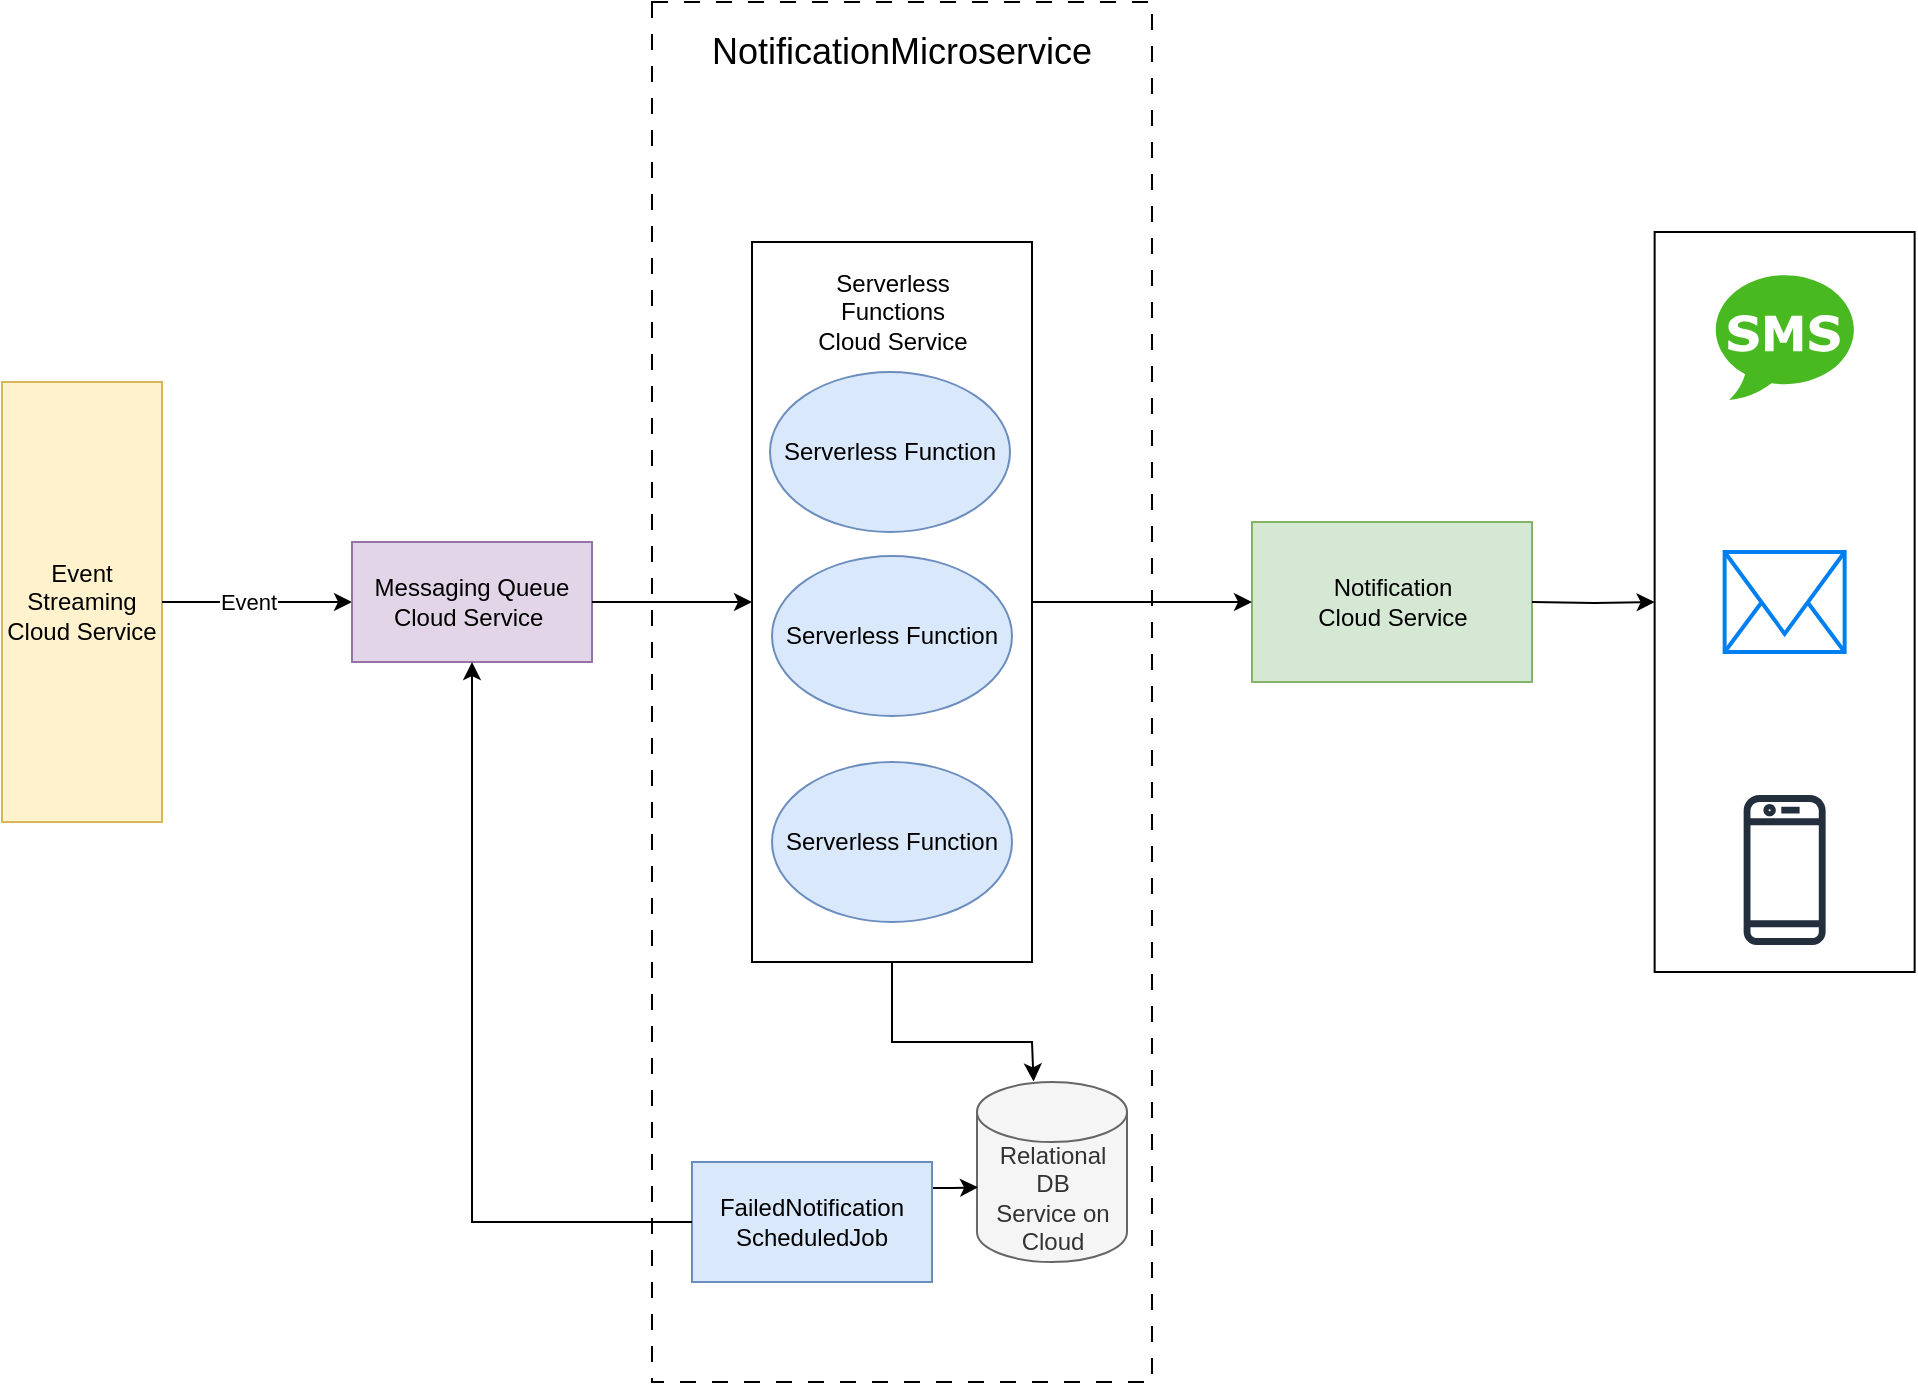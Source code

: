 <mxfile version="21.6.8" type="device">
  <diagram name="Page-1" id="XJx31KslLcZOQSzt-3BY">
    <mxGraphModel dx="1300" dy="840" grid="1" gridSize="10" guides="1" tooltips="1" connect="1" arrows="1" fold="1" page="1" pageScale="1" pageWidth="850" pageHeight="1100" math="0" shadow="0">
      <root>
        <mxCell id="0" />
        <mxCell id="1" parent="0" />
        <mxCell id="qmaH527FHQ4qSMuzf6Vc-73" value="" style="rounded=0;whiteSpace=wrap;html=1;align=right;fontSize=18;labelPosition=left;verticalLabelPosition=top;verticalAlign=bottom;horizontal=1;dashed=1;dashPattern=8 8;fillStyle=dots;strokeColor=default;fillColor=none;" vertex="1" parent="1">
          <mxGeometry x="660" y="20" width="250" height="690" as="geometry" />
        </mxCell>
        <mxCell id="qmaH527FHQ4qSMuzf6Vc-133" value="" style="rounded=0;whiteSpace=wrap;html=1;fillColor=#d5e8d4;strokeColor=#82b366;" vertex="1" parent="1">
          <mxGeometry x="960" y="280" width="140" height="80" as="geometry" />
        </mxCell>
        <mxCell id="qmaH527FHQ4qSMuzf6Vc-26" value="" style="rounded=0;whiteSpace=wrap;html=1;" vertex="1" parent="1">
          <mxGeometry x="710" y="140" width="140" height="360" as="geometry" />
        </mxCell>
        <mxCell id="qmaH527FHQ4qSMuzf6Vc-1" value="Event Streaming Cloud Service" style="rounded=0;whiteSpace=wrap;html=1;fillColor=#fff2cc;strokeColor=#d6b656;" vertex="1" parent="1">
          <mxGeometry x="335" y="210" width="80" height="220" as="geometry" />
        </mxCell>
        <mxCell id="qmaH527FHQ4qSMuzf6Vc-4" value="Serverless Function" style="ellipse;whiteSpace=wrap;html=1;fillColor=#dae8fc;strokeColor=#6c8ebf;" vertex="1" parent="1">
          <mxGeometry x="719" y="205" width="120" height="80" as="geometry" />
        </mxCell>
        <mxCell id="qmaH527FHQ4qSMuzf6Vc-6" value="Serverless Function" style="ellipse;whiteSpace=wrap;html=1;fillColor=#dae8fc;strokeColor=#6c8ebf;" vertex="1" parent="1">
          <mxGeometry x="720" y="400" width="120" height="80" as="geometry" />
        </mxCell>
        <mxCell id="qmaH527FHQ4qSMuzf6Vc-7" value="Relational&lt;br&gt;DB&lt;br&gt;Service on Cloud" style="shape=cylinder3;whiteSpace=wrap;html=1;boundedLbl=1;backgroundOutline=1;size=15;fillColor=#f5f5f5;strokeColor=#666666;fontColor=#333333;" vertex="1" parent="1">
          <mxGeometry x="822.5" y="560" width="75" height="90" as="geometry" />
        </mxCell>
        <mxCell id="qmaH527FHQ4qSMuzf6Vc-9" value="" style="endArrow=classic;html=1;rounded=0;exitX=1;exitY=0.5;exitDx=0;exitDy=0;entryX=0;entryY=0.5;entryDx=0;entryDy=0;" edge="1" parent="1" source="qmaH527FHQ4qSMuzf6Vc-1">
          <mxGeometry width="50" height="50" relative="1" as="geometry">
            <mxPoint x="615" y="290" as="sourcePoint" />
            <mxPoint x="510" y="320" as="targetPoint" />
          </mxGeometry>
        </mxCell>
        <mxCell id="qmaH527FHQ4qSMuzf6Vc-10" value="Event" style="edgeLabel;html=1;align=center;verticalAlign=middle;resizable=0;points=[];" vertex="1" connectable="0" parent="qmaH527FHQ4qSMuzf6Vc-9">
          <mxGeometry x="0.4" y="-1" relative="1" as="geometry">
            <mxPoint x="-24" y="-1" as="offset" />
          </mxGeometry>
        </mxCell>
        <mxCell id="qmaH527FHQ4qSMuzf6Vc-11" value="Messaging Queue Cloud Service&amp;nbsp;" style="rounded=0;whiteSpace=wrap;html=1;fillColor=#e1d5e7;strokeColor=#9673a6;" vertex="1" parent="1">
          <mxGeometry x="510" y="290" width="120" height="60" as="geometry" />
        </mxCell>
        <mxCell id="qmaH527FHQ4qSMuzf6Vc-147" style="edgeStyle=orthogonalEdgeStyle;rounded=0;orthogonalLoop=1;jettySize=auto;html=1;entryX=0.007;entryY=0.585;entryDx=0;entryDy=0;entryPerimeter=0;" edge="1" parent="1" source="qmaH527FHQ4qSMuzf6Vc-22" target="qmaH527FHQ4qSMuzf6Vc-7">
          <mxGeometry relative="1" as="geometry">
            <Array as="points">
              <mxPoint x="810" y="613" />
              <mxPoint x="810" y="613" />
            </Array>
          </mxGeometry>
        </mxCell>
        <mxCell id="qmaH527FHQ4qSMuzf6Vc-22" value="FailedNotification&lt;br style=&quot;border-color: var(--border-color);&quot;&gt;ScheduledJob" style="rounded=0;whiteSpace=wrap;html=1;fillColor=#dae8fc;strokeColor=#6c8ebf;" vertex="1" parent="1">
          <mxGeometry x="680" y="600" width="120" height="60" as="geometry" />
        </mxCell>
        <mxCell id="qmaH527FHQ4qSMuzf6Vc-27" value="Serverless Function" style="ellipse;whiteSpace=wrap;html=1;fillColor=#dae8fc;strokeColor=#6c8ebf;" vertex="1" parent="1">
          <mxGeometry x="720" y="297" width="120" height="80" as="geometry" />
        </mxCell>
        <mxCell id="qmaH527FHQ4qSMuzf6Vc-29" value="" style="endArrow=classic;html=1;rounded=0;exitX=0;exitY=0.5;exitDx=0;exitDy=0;entryX=0.5;entryY=1;entryDx=0;entryDy=0;" edge="1" parent="1" source="qmaH527FHQ4qSMuzf6Vc-22" target="qmaH527FHQ4qSMuzf6Vc-11">
          <mxGeometry width="50" height="50" relative="1" as="geometry">
            <mxPoint x="480" y="420" as="sourcePoint" />
            <mxPoint x="530" y="370" as="targetPoint" />
            <Array as="points">
              <mxPoint x="570" y="630" />
            </Array>
          </mxGeometry>
        </mxCell>
        <mxCell id="qmaH527FHQ4qSMuzf6Vc-30" value="" style="endArrow=classic;html=1;rounded=0;exitX=1;exitY=0.5;exitDx=0;exitDy=0;entryX=0;entryY=0.5;entryDx=0;entryDy=0;" edge="1" parent="1" source="qmaH527FHQ4qSMuzf6Vc-11" target="qmaH527FHQ4qSMuzf6Vc-26">
          <mxGeometry width="50" height="50" relative="1" as="geometry">
            <mxPoint x="480" y="420" as="sourcePoint" />
            <mxPoint x="530" y="370" as="targetPoint" />
          </mxGeometry>
        </mxCell>
        <mxCell id="qmaH527FHQ4qSMuzf6Vc-33" value="" style="endArrow=classic;html=1;rounded=0;exitX=1;exitY=0.5;exitDx=0;exitDy=0;" edge="1" parent="1" source="qmaH527FHQ4qSMuzf6Vc-26">
          <mxGeometry width="50" height="50" relative="1" as="geometry">
            <mxPoint x="790" y="420" as="sourcePoint" />
            <mxPoint x="960" y="320" as="targetPoint" />
          </mxGeometry>
        </mxCell>
        <mxCell id="qmaH527FHQ4qSMuzf6Vc-43" value="" style="endArrow=classic;html=1;rounded=0;exitX=0.5;exitY=1;exitDx=0;exitDy=0;entryX=0.377;entryY=-0.003;entryDx=0;entryDy=0;entryPerimeter=0;" edge="1" parent="1" source="qmaH527FHQ4qSMuzf6Vc-26" target="qmaH527FHQ4qSMuzf6Vc-7">
          <mxGeometry width="50" height="50" relative="1" as="geometry">
            <mxPoint x="790" y="520" as="sourcePoint" />
            <mxPoint x="640" y="430" as="targetPoint" />
            <Array as="points">
              <mxPoint x="780" y="540" />
              <mxPoint x="850" y="540" />
            </Array>
          </mxGeometry>
        </mxCell>
        <mxCell id="qmaH527FHQ4qSMuzf6Vc-74" value="NotificationMicroservice" style="text;html=1;strokeColor=none;fillColor=none;align=center;verticalAlign=middle;whiteSpace=wrap;rounded=0;fontSize=18;" vertex="1" parent="1">
          <mxGeometry x="715" y="30" width="140" height="30" as="geometry" />
        </mxCell>
        <mxCell id="qmaH527FHQ4qSMuzf6Vc-127" value="" style="edgeStyle=orthogonalEdgeStyle;rounded=0;orthogonalLoop=1;jettySize=auto;html=1;" edge="1" parent="1" target="qmaH527FHQ4qSMuzf6Vc-126">
          <mxGeometry relative="1" as="geometry">
            <mxPoint x="1100" y="320" as="sourcePoint" />
          </mxGeometry>
        </mxCell>
        <mxCell id="qmaH527FHQ4qSMuzf6Vc-126" value="" style="rounded=0;whiteSpace=wrap;html=1;" vertex="1" parent="1">
          <mxGeometry x="1161.32" y="135" width="130" height="370" as="geometry" />
        </mxCell>
        <mxCell id="qmaH527FHQ4qSMuzf6Vc-128" value="" style="dashed=0;outlineConnect=0;html=1;align=center;labelPosition=center;verticalLabelPosition=bottom;verticalAlign=top;shape=mxgraph.weblogos.sms;fillColor=#48B921;strokeColor=none" vertex="1" parent="1">
          <mxGeometry x="1191.72" y="155" width="69.2" height="64" as="geometry" />
        </mxCell>
        <mxCell id="qmaH527FHQ4qSMuzf6Vc-129" value="" style="sketch=0;outlineConnect=0;fontColor=#232F3E;gradientColor=none;fillColor=#232F3D;strokeColor=none;dashed=0;verticalLabelPosition=bottom;verticalAlign=top;align=center;html=1;fontSize=12;fontStyle=0;aspect=fixed;pointerEvents=1;shape=mxgraph.aws4.mobile_client;" vertex="1" parent="1">
          <mxGeometry x="1205.82" y="415" width="41" height="78" as="geometry" />
        </mxCell>
        <mxCell id="qmaH527FHQ4qSMuzf6Vc-130" value="" style="html=1;verticalLabelPosition=bottom;align=center;labelBackgroundColor=#ffffff;verticalAlign=top;strokeWidth=2;strokeColor=#0080F0;shadow=0;dashed=0;shape=mxgraph.ios7.icons.mail;" vertex="1" parent="1">
          <mxGeometry x="1196.32" y="295" width="60" height="50" as="geometry" />
        </mxCell>
        <mxCell id="qmaH527FHQ4qSMuzf6Vc-132" value="Serverless Functions Cloud Service" style="text;html=1;strokeColor=none;fillColor=none;align=center;verticalAlign=middle;whiteSpace=wrap;rounded=0;" vertex="1" parent="1">
          <mxGeometry x="737.5" y="160" width="85" height="30" as="geometry" />
        </mxCell>
        <mxCell id="qmaH527FHQ4qSMuzf6Vc-148" value="Notification Cloud Service" style="text;html=1;strokeColor=none;fillColor=none;align=center;verticalAlign=middle;whiteSpace=wrap;rounded=0;" vertex="1" parent="1">
          <mxGeometry x="987.5" y="305" width="85" height="30" as="geometry" />
        </mxCell>
      </root>
    </mxGraphModel>
  </diagram>
</mxfile>
